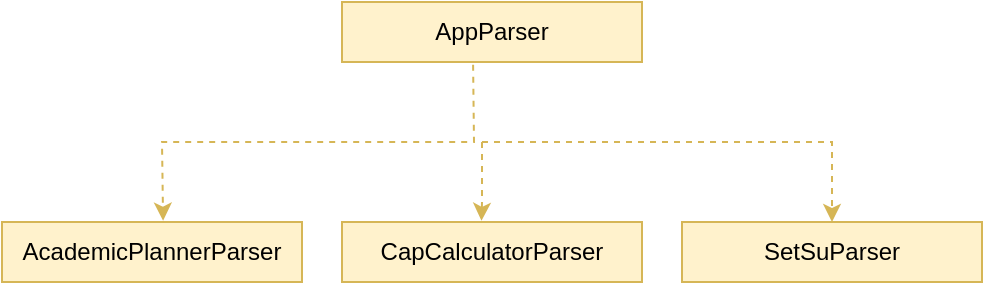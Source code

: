 <mxfile version="13.8.7" type="device"><diagram id="3yBu5VpVi8YDeO--y8TN" name="Page-1"><mxGraphModel dx="1038" dy="580" grid="1" gridSize="10" guides="1" tooltips="1" connect="1" arrows="1" fold="1" page="1" pageScale="1" pageWidth="827" pageHeight="1169" math="0" shadow="0"><root><mxCell id="0"/><mxCell id="1" parent="0"/><mxCell id="oUi6_hdJ9589xmLpS5GM-15" value="AppParser" style="rounded=0;whiteSpace=wrap;html=1;fillColor=#fff2cc;strokeColor=#d6b656;" parent="1" vertex="1"><mxGeometry x="210" y="50" width="150" height="30" as="geometry"/></mxCell><mxCell id="oUi6_hdJ9589xmLpS5GM-16" value="AcademicPlannerParser" style="rounded=0;whiteSpace=wrap;html=1;fillColor=#fff2cc;strokeColor=#d6b656;" parent="1" vertex="1"><mxGeometry x="40" y="160" width="150" height="30" as="geometry"/></mxCell><mxCell id="oUi6_hdJ9589xmLpS5GM-17" value="CapCalculatorParser" style="rounded=0;whiteSpace=wrap;html=1;fillColor=#fff2cc;strokeColor=#d6b656;" parent="1" vertex="1"><mxGeometry x="210" y="160" width="150" height="30" as="geometry"/></mxCell><mxCell id="oUi6_hdJ9589xmLpS5GM-18" value="SetSuParser" style="rounded=0;whiteSpace=wrap;html=1;fillColor=#fff2cc;strokeColor=#d6b656;" parent="1" vertex="1"><mxGeometry x="380" y="160" width="150" height="30" as="geometry"/></mxCell><mxCell id="oUi6_hdJ9589xmLpS5GM-35" value="" style="endArrow=classic;html=1;dashed=1;rounded=0;entryX=0.537;entryY=-0.022;entryDx=0;entryDy=0;fillColor=#fff2cc;strokeColor=#d6b656;exitX=0.437;exitY=1.047;exitDx=0;exitDy=0;exitPerimeter=0;entryPerimeter=0;" parent="1" target="oUi6_hdJ9589xmLpS5GM-16" edge="1" source="oUi6_hdJ9589xmLpS5GM-15"><mxGeometry width="50" height="50" relative="1" as="geometry"><mxPoint x="480" y="90" as="sourcePoint"/><mxPoint x="570" y="200" as="targetPoint"/><Array as="points"><mxPoint x="276" y="120"/><mxPoint x="120" y="120"/></Array></mxGeometry></mxCell><mxCell id="oUi6_hdJ9589xmLpS5GM-36" value="" style="endArrow=classic;html=1;dashed=1;entryX=0.465;entryY=-0.02;entryDx=0;entryDy=0;rounded=0;fillColor=#fff2cc;strokeColor=#d6b656;entryPerimeter=0;" parent="1" target="oUi6_hdJ9589xmLpS5GM-17" edge="1"><mxGeometry width="50" height="50" relative="1" as="geometry"><mxPoint x="280" y="120" as="sourcePoint"/><mxPoint x="570" y="250" as="targetPoint"/><Array as="points"><mxPoint x="280" y="150"/></Array></mxGeometry></mxCell><mxCell id="oUi6_hdJ9589xmLpS5GM-37" value="" style="endArrow=classic;html=1;dashed=1;entryX=0.5;entryY=0;entryDx=0;entryDy=0;rounded=0;fillColor=#fff2cc;strokeColor=#d6b656;" parent="1" target="oUi6_hdJ9589xmLpS5GM-18" edge="1"><mxGeometry width="50" height="50" relative="1" as="geometry"><mxPoint x="280" y="120" as="sourcePoint"/><mxPoint x="570" y="300" as="targetPoint"/><Array as="points"><mxPoint x="360" y="120"/><mxPoint x="455" y="120"/></Array></mxGeometry></mxCell></root></mxGraphModel></diagram></mxfile>